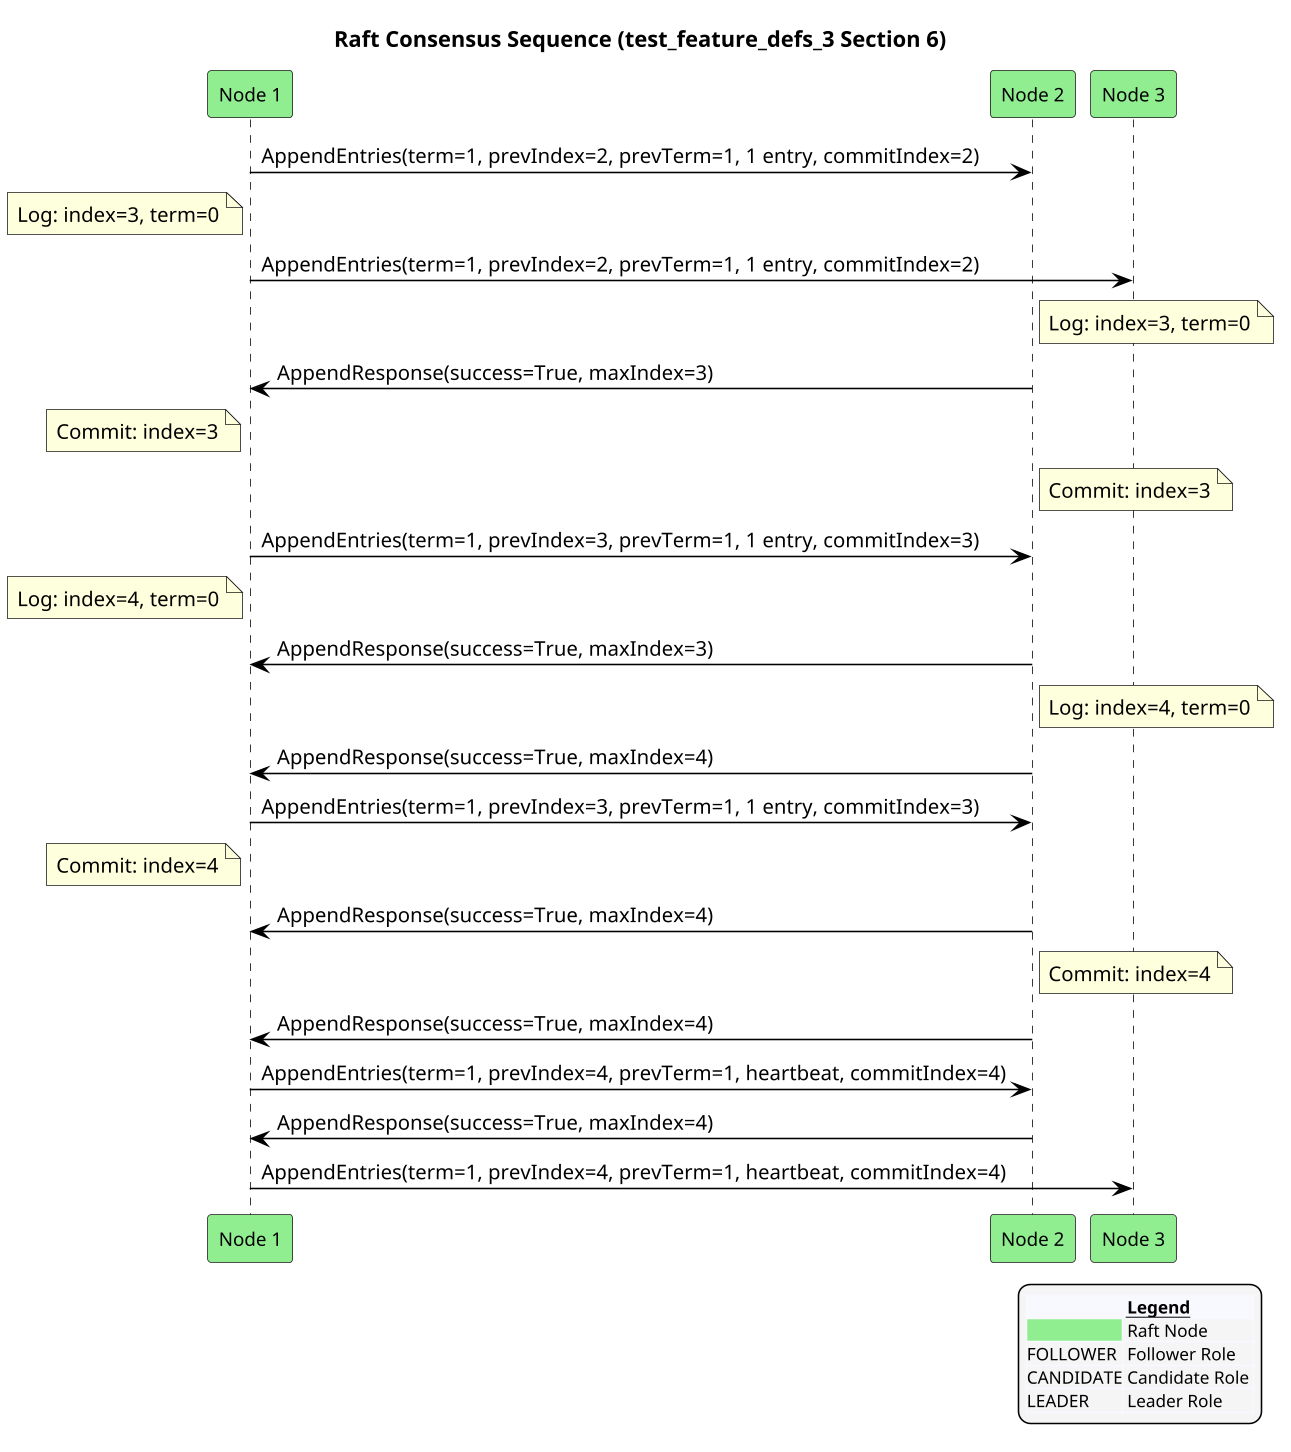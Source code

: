 @startuml
!pragma ratio 0.7
skinparam dpi 150
skinparam monochrome false
skinparam sequence {
  ArrowColor Black
  ActorBorderColor Black
  LifeLineBorderColor Black
  ParticipantFontSize 12
  Padding 10
}
skinparam legend {
  BackgroundColor #F5F5F5
  FontSize 11
}
title Raft Consensus Sequence (test_feature_defs_3 Section 6)

participant "Node 1" as n1 order 10 #Lightgreen
participant "Node 2" as n2 order 20 #Lightgreen
participant "Node 3" as n3 order 30 #Lightgreen
n1 -> n2: AppendEntries(term=1, prevIndex=2, prevTerm=1, 1 entry, commitIndex=2)
note left of n1: Log: index=3, term=0
n1 -> n3: AppendEntries(term=1, prevIndex=2, prevTerm=1, 1 entry, commitIndex=2)
note right of n2: Log: index=3, term=0
n2 -> n1: AppendResponse(success=True, maxIndex=3)
note left of n1: Commit: index=3
note right of n2: Commit: index=3
n1 -> n2: AppendEntries(term=1, prevIndex=3, prevTerm=1, 1 entry, commitIndex=3)
note left of n1: Log: index=4, term=0
n2 -> n1: AppendResponse(success=True, maxIndex=3)
note right of n2: Log: index=4, term=0
n2 -> n1: AppendResponse(success=True, maxIndex=4)
n1 -> n2: AppendEntries(term=1, prevIndex=3, prevTerm=1, 1 entry, commitIndex=3)
note left of n1: Commit: index=4
n2 -> n1: AppendResponse(success=True, maxIndex=4)
note right of n2: Commit: index=4
n2 -> n1: AppendResponse(success=True, maxIndex=4)
n1 -> n2: AppendEntries(term=1, prevIndex=4, prevTerm=1, heartbeat, commitIndex=4)
n2 -> n1: AppendResponse(success=True, maxIndex=4)
n1 -> n3: AppendEntries(term=1, prevIndex=4, prevTerm=1, heartbeat, commitIndex=4)

legend right
  <#GhostWhite,#GhostWhite>|      |= __Legend__ |
  |<#Lightgreen>| Raft Node |
  |FOLLOWER| Follower Role |
  |CANDIDATE| Candidate Role |
  |LEADER| Leader Role |
endlegend
@enduml
